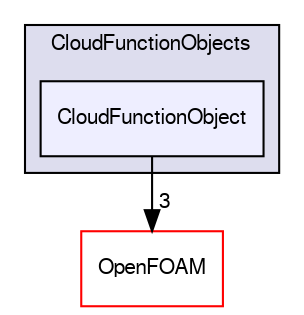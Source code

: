 digraph "src/lagrangian/intermediate/submodels/CloudFunctionObjects/CloudFunctionObject" {
  bgcolor=transparent;
  compound=true
  node [ fontsize="10", fontname="FreeSans"];
  edge [ labelfontsize="10", labelfontname="FreeSans"];
  subgraph clusterdir_b990bfea59f6b4138198115565512a85 {
    graph [ bgcolor="#ddddee", pencolor="black", label="CloudFunctionObjects" fontname="FreeSans", fontsize="10", URL="dir_b990bfea59f6b4138198115565512a85.html"]
  dir_f8a4f73d20ac121aed2c762b2d032d93 [shape=box, label="CloudFunctionObject", style="filled", fillcolor="#eeeeff", pencolor="black", URL="dir_f8a4f73d20ac121aed2c762b2d032d93.html"];
  }
  dir_c5473ff19b20e6ec4dfe5c310b3778a8 [shape=box label="OpenFOAM" color="red" URL="dir_c5473ff19b20e6ec4dfe5c310b3778a8.html"];
  dir_f8a4f73d20ac121aed2c762b2d032d93->dir_c5473ff19b20e6ec4dfe5c310b3778a8 [headlabel="3", labeldistance=1.5 headhref="dir_001326_001732.html"];
}
